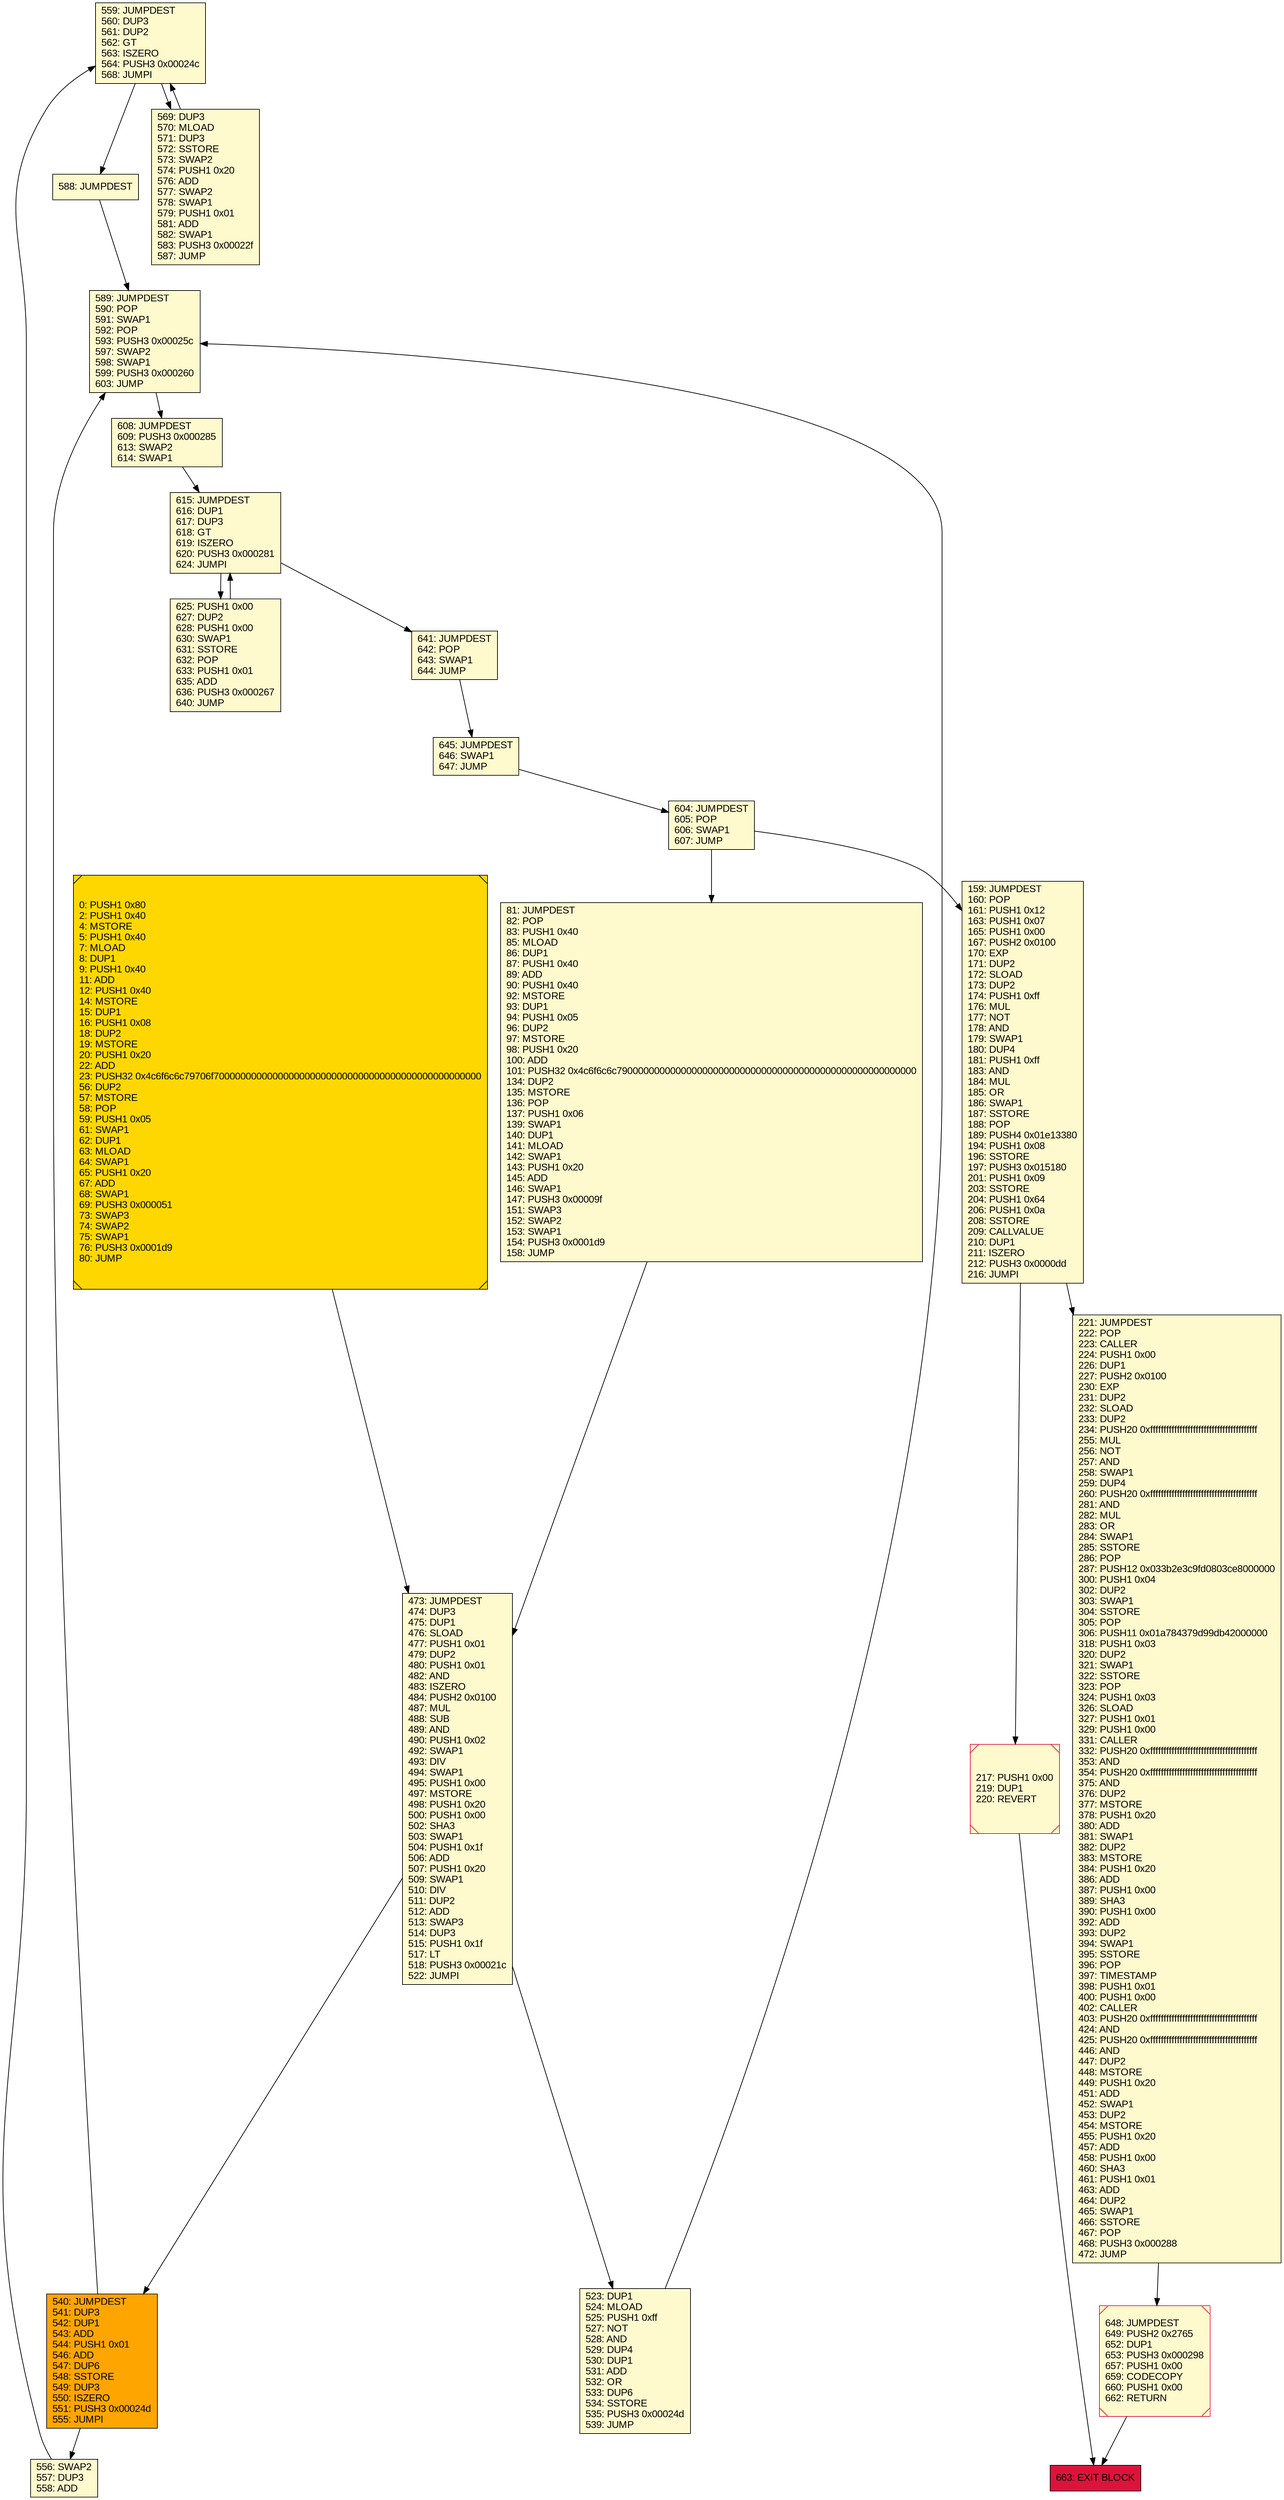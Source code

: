 digraph G {
bgcolor=transparent rankdir=UD;
node [shape=box style=filled color=black fillcolor=white fontname=arial fontcolor=black];
559 [label="559: JUMPDEST\l560: DUP3\l561: DUP2\l562: GT\l563: ISZERO\l564: PUSH3 0x00024c\l568: JUMPI\l" fillcolor=lemonchiffon ];
588 [label="588: JUMPDEST\l" fillcolor=lemonchiffon ];
608 [label="608: JUMPDEST\l609: PUSH3 0x000285\l613: SWAP2\l614: SWAP1\l" fillcolor=lemonchiffon ];
540 [label="540: JUMPDEST\l541: DUP3\l542: DUP1\l543: ADD\l544: PUSH1 0x01\l546: ADD\l547: DUP6\l548: SSTORE\l549: DUP3\l550: ISZERO\l551: PUSH3 0x00024d\l555: JUMPI\l" fillcolor=orange ];
221 [label="221: JUMPDEST\l222: POP\l223: CALLER\l224: PUSH1 0x00\l226: DUP1\l227: PUSH2 0x0100\l230: EXP\l231: DUP2\l232: SLOAD\l233: DUP2\l234: PUSH20 0xffffffffffffffffffffffffffffffffffffffff\l255: MUL\l256: NOT\l257: AND\l258: SWAP1\l259: DUP4\l260: PUSH20 0xffffffffffffffffffffffffffffffffffffffff\l281: AND\l282: MUL\l283: OR\l284: SWAP1\l285: SSTORE\l286: POP\l287: PUSH12 0x033b2e3c9fd0803ce8000000\l300: PUSH1 0x04\l302: DUP2\l303: SWAP1\l304: SSTORE\l305: POP\l306: PUSH11 0x01a784379d99db42000000\l318: PUSH1 0x03\l320: DUP2\l321: SWAP1\l322: SSTORE\l323: POP\l324: PUSH1 0x03\l326: SLOAD\l327: PUSH1 0x01\l329: PUSH1 0x00\l331: CALLER\l332: PUSH20 0xffffffffffffffffffffffffffffffffffffffff\l353: AND\l354: PUSH20 0xffffffffffffffffffffffffffffffffffffffff\l375: AND\l376: DUP2\l377: MSTORE\l378: PUSH1 0x20\l380: ADD\l381: SWAP1\l382: DUP2\l383: MSTORE\l384: PUSH1 0x20\l386: ADD\l387: PUSH1 0x00\l389: SHA3\l390: PUSH1 0x00\l392: ADD\l393: DUP2\l394: SWAP1\l395: SSTORE\l396: POP\l397: TIMESTAMP\l398: PUSH1 0x01\l400: PUSH1 0x00\l402: CALLER\l403: PUSH20 0xffffffffffffffffffffffffffffffffffffffff\l424: AND\l425: PUSH20 0xffffffffffffffffffffffffffffffffffffffff\l446: AND\l447: DUP2\l448: MSTORE\l449: PUSH1 0x20\l451: ADD\l452: SWAP1\l453: DUP2\l454: MSTORE\l455: PUSH1 0x20\l457: ADD\l458: PUSH1 0x00\l460: SHA3\l461: PUSH1 0x01\l463: ADD\l464: DUP2\l465: SWAP1\l466: SSTORE\l467: POP\l468: PUSH3 0x000288\l472: JUMP\l" fillcolor=lemonchiffon ];
473 [label="473: JUMPDEST\l474: DUP3\l475: DUP1\l476: SLOAD\l477: PUSH1 0x01\l479: DUP2\l480: PUSH1 0x01\l482: AND\l483: ISZERO\l484: PUSH2 0x0100\l487: MUL\l488: SUB\l489: AND\l490: PUSH1 0x02\l492: SWAP1\l493: DIV\l494: SWAP1\l495: PUSH1 0x00\l497: MSTORE\l498: PUSH1 0x20\l500: PUSH1 0x00\l502: SHA3\l503: SWAP1\l504: PUSH1 0x1f\l506: ADD\l507: PUSH1 0x20\l509: SWAP1\l510: DIV\l511: DUP2\l512: ADD\l513: SWAP3\l514: DUP3\l515: PUSH1 0x1f\l517: LT\l518: PUSH3 0x00021c\l522: JUMPI\l" fillcolor=lemonchiffon ];
604 [label="604: JUMPDEST\l605: POP\l606: SWAP1\l607: JUMP\l" fillcolor=lemonchiffon ];
0 [label="0: PUSH1 0x80\l2: PUSH1 0x40\l4: MSTORE\l5: PUSH1 0x40\l7: MLOAD\l8: DUP1\l9: PUSH1 0x40\l11: ADD\l12: PUSH1 0x40\l14: MSTORE\l15: DUP1\l16: PUSH1 0x08\l18: DUP2\l19: MSTORE\l20: PUSH1 0x20\l22: ADD\l23: PUSH32 0x4c6f6c6c79706f70000000000000000000000000000000000000000000000000\l56: DUP2\l57: MSTORE\l58: POP\l59: PUSH1 0x05\l61: SWAP1\l62: DUP1\l63: MLOAD\l64: SWAP1\l65: PUSH1 0x20\l67: ADD\l68: SWAP1\l69: PUSH3 0x000051\l73: SWAP3\l74: SWAP2\l75: SWAP1\l76: PUSH3 0x0001d9\l80: JUMP\l" fillcolor=lemonchiffon shape=Msquare fillcolor=gold ];
556 [label="556: SWAP2\l557: DUP3\l558: ADD\l" fillcolor=lemonchiffon ];
645 [label="645: JUMPDEST\l646: SWAP1\l647: JUMP\l" fillcolor=lemonchiffon ];
641 [label="641: JUMPDEST\l642: POP\l643: SWAP1\l644: JUMP\l" fillcolor=lemonchiffon ];
569 [label="569: DUP3\l570: MLOAD\l571: DUP3\l572: SSTORE\l573: SWAP2\l574: PUSH1 0x20\l576: ADD\l577: SWAP2\l578: SWAP1\l579: PUSH1 0x01\l581: ADD\l582: SWAP1\l583: PUSH3 0x00022f\l587: JUMP\l" fillcolor=lemonchiffon ];
625 [label="625: PUSH1 0x00\l627: DUP2\l628: PUSH1 0x00\l630: SWAP1\l631: SSTORE\l632: POP\l633: PUSH1 0x01\l635: ADD\l636: PUSH3 0x000267\l640: JUMP\l" fillcolor=lemonchiffon ];
663 [label="663: EXIT BLOCK\l" fillcolor=crimson ];
217 [label="217: PUSH1 0x00\l219: DUP1\l220: REVERT\l" fillcolor=lemonchiffon shape=Msquare color=crimson ];
589 [label="589: JUMPDEST\l590: POP\l591: SWAP1\l592: POP\l593: PUSH3 0x00025c\l597: SWAP2\l598: SWAP1\l599: PUSH3 0x000260\l603: JUMP\l" fillcolor=lemonchiffon ];
523 [label="523: DUP1\l524: MLOAD\l525: PUSH1 0xff\l527: NOT\l528: AND\l529: DUP4\l530: DUP1\l531: ADD\l532: OR\l533: DUP6\l534: SSTORE\l535: PUSH3 0x00024d\l539: JUMP\l" fillcolor=lemonchiffon ];
648 [label="648: JUMPDEST\l649: PUSH2 0x2765\l652: DUP1\l653: PUSH3 0x000298\l657: PUSH1 0x00\l659: CODECOPY\l660: PUSH1 0x00\l662: RETURN\l" fillcolor=lemonchiffon shape=Msquare color=crimson ];
81 [label="81: JUMPDEST\l82: POP\l83: PUSH1 0x40\l85: MLOAD\l86: DUP1\l87: PUSH1 0x40\l89: ADD\l90: PUSH1 0x40\l92: MSTORE\l93: DUP1\l94: PUSH1 0x05\l96: DUP2\l97: MSTORE\l98: PUSH1 0x20\l100: ADD\l101: PUSH32 0x4c6f6c6c79000000000000000000000000000000000000000000000000000000\l134: DUP2\l135: MSTORE\l136: POP\l137: PUSH1 0x06\l139: SWAP1\l140: DUP1\l141: MLOAD\l142: SWAP1\l143: PUSH1 0x20\l145: ADD\l146: SWAP1\l147: PUSH3 0x00009f\l151: SWAP3\l152: SWAP2\l153: SWAP1\l154: PUSH3 0x0001d9\l158: JUMP\l" fillcolor=lemonchiffon ];
159 [label="159: JUMPDEST\l160: POP\l161: PUSH1 0x12\l163: PUSH1 0x07\l165: PUSH1 0x00\l167: PUSH2 0x0100\l170: EXP\l171: DUP2\l172: SLOAD\l173: DUP2\l174: PUSH1 0xff\l176: MUL\l177: NOT\l178: AND\l179: SWAP1\l180: DUP4\l181: PUSH1 0xff\l183: AND\l184: MUL\l185: OR\l186: SWAP1\l187: SSTORE\l188: POP\l189: PUSH4 0x01e13380\l194: PUSH1 0x08\l196: SSTORE\l197: PUSH3 0x015180\l201: PUSH1 0x09\l203: SSTORE\l204: PUSH1 0x64\l206: PUSH1 0x0a\l208: SSTORE\l209: CALLVALUE\l210: DUP1\l211: ISZERO\l212: PUSH3 0x0000dd\l216: JUMPI\l" fillcolor=lemonchiffon ];
615 [label="615: JUMPDEST\l616: DUP1\l617: DUP3\l618: GT\l619: ISZERO\l620: PUSH3 0x000281\l624: JUMPI\l" fillcolor=lemonchiffon ];
0 -> 473;
159 -> 217;
648 -> 663;
540 -> 556;
556 -> 559;
615 -> 641;
559 -> 569;
569 -> 559;
221 -> 648;
588 -> 589;
589 -> 608;
608 -> 615;
559 -> 588;
641 -> 645;
523 -> 589;
615 -> 625;
625 -> 615;
217 -> 663;
473 -> 540;
473 -> 523;
604 -> 81;
604 -> 159;
81 -> 473;
159 -> 221;
540 -> 589;
645 -> 604;
}